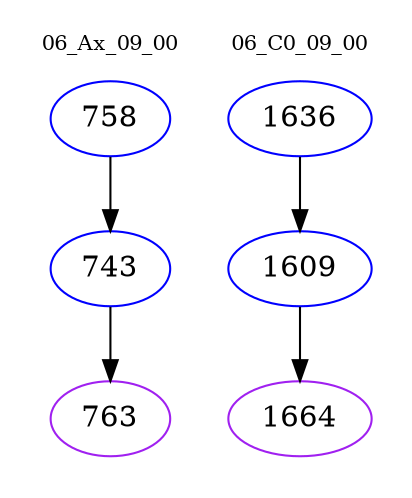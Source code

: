 digraph{
subgraph cluster_0 {
color = white
label = "06_Ax_09_00";
fontsize=10;
T0_758 [label="758", color="blue"]
T0_758 -> T0_743 [color="black"]
T0_743 [label="743", color="blue"]
T0_743 -> T0_763 [color="black"]
T0_763 [label="763", color="purple"]
}
subgraph cluster_1 {
color = white
label = "06_C0_09_00";
fontsize=10;
T1_1636 [label="1636", color="blue"]
T1_1636 -> T1_1609 [color="black"]
T1_1609 [label="1609", color="blue"]
T1_1609 -> T1_1664 [color="black"]
T1_1664 [label="1664", color="purple"]
}
}
